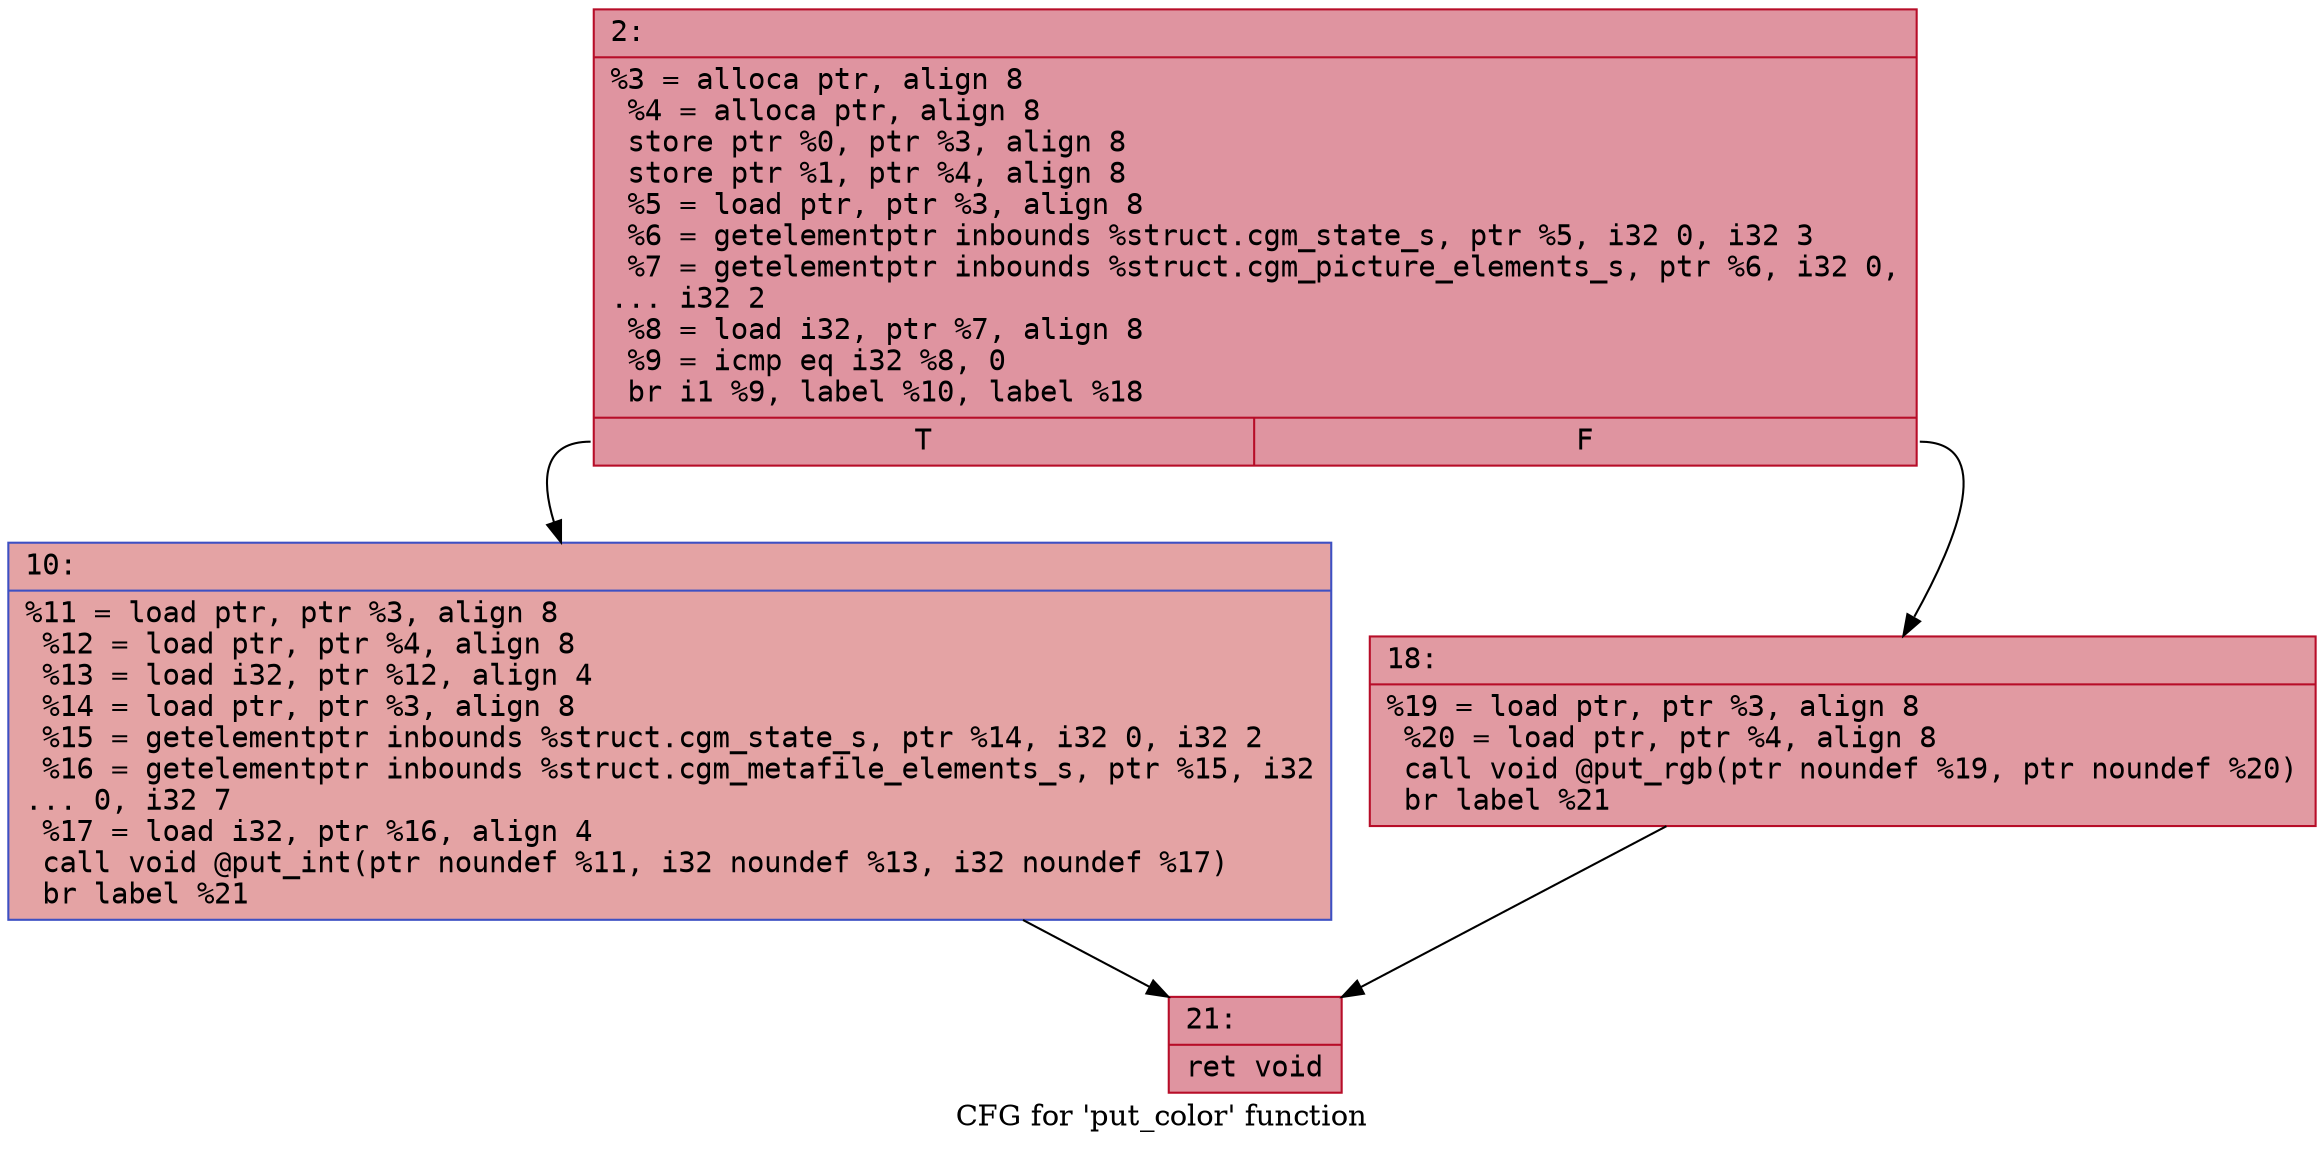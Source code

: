 digraph "CFG for 'put_color' function" {
	label="CFG for 'put_color' function";

	Node0x6000024c7610 [shape=record,color="#b70d28ff", style=filled, fillcolor="#b70d2870" fontname="Courier",label="{2:\l|  %3 = alloca ptr, align 8\l  %4 = alloca ptr, align 8\l  store ptr %0, ptr %3, align 8\l  store ptr %1, ptr %4, align 8\l  %5 = load ptr, ptr %3, align 8\l  %6 = getelementptr inbounds %struct.cgm_state_s, ptr %5, i32 0, i32 3\l  %7 = getelementptr inbounds %struct.cgm_picture_elements_s, ptr %6, i32 0,\l... i32 2\l  %8 = load i32, ptr %7, align 8\l  %9 = icmp eq i32 %8, 0\l  br i1 %9, label %10, label %18\l|{<s0>T|<s1>F}}"];
	Node0x6000024c7610:s0 -> Node0x6000024c7660[tooltip="2 -> 10\nProbability 37.50%" ];
	Node0x6000024c7610:s1 -> Node0x6000024c76b0[tooltip="2 -> 18\nProbability 62.50%" ];
	Node0x6000024c7660 [shape=record,color="#3d50c3ff", style=filled, fillcolor="#c32e3170" fontname="Courier",label="{10:\l|  %11 = load ptr, ptr %3, align 8\l  %12 = load ptr, ptr %4, align 8\l  %13 = load i32, ptr %12, align 4\l  %14 = load ptr, ptr %3, align 8\l  %15 = getelementptr inbounds %struct.cgm_state_s, ptr %14, i32 0, i32 2\l  %16 = getelementptr inbounds %struct.cgm_metafile_elements_s, ptr %15, i32\l... 0, i32 7\l  %17 = load i32, ptr %16, align 4\l  call void @put_int(ptr noundef %11, i32 noundef %13, i32 noundef %17)\l  br label %21\l}"];
	Node0x6000024c7660 -> Node0x6000024c7700[tooltip="10 -> 21\nProbability 100.00%" ];
	Node0x6000024c76b0 [shape=record,color="#b70d28ff", style=filled, fillcolor="#bb1b2c70" fontname="Courier",label="{18:\l|  %19 = load ptr, ptr %3, align 8\l  %20 = load ptr, ptr %4, align 8\l  call void @put_rgb(ptr noundef %19, ptr noundef %20)\l  br label %21\l}"];
	Node0x6000024c76b0 -> Node0x6000024c7700[tooltip="18 -> 21\nProbability 100.00%" ];
	Node0x6000024c7700 [shape=record,color="#b70d28ff", style=filled, fillcolor="#b70d2870" fontname="Courier",label="{21:\l|  ret void\l}"];
}
